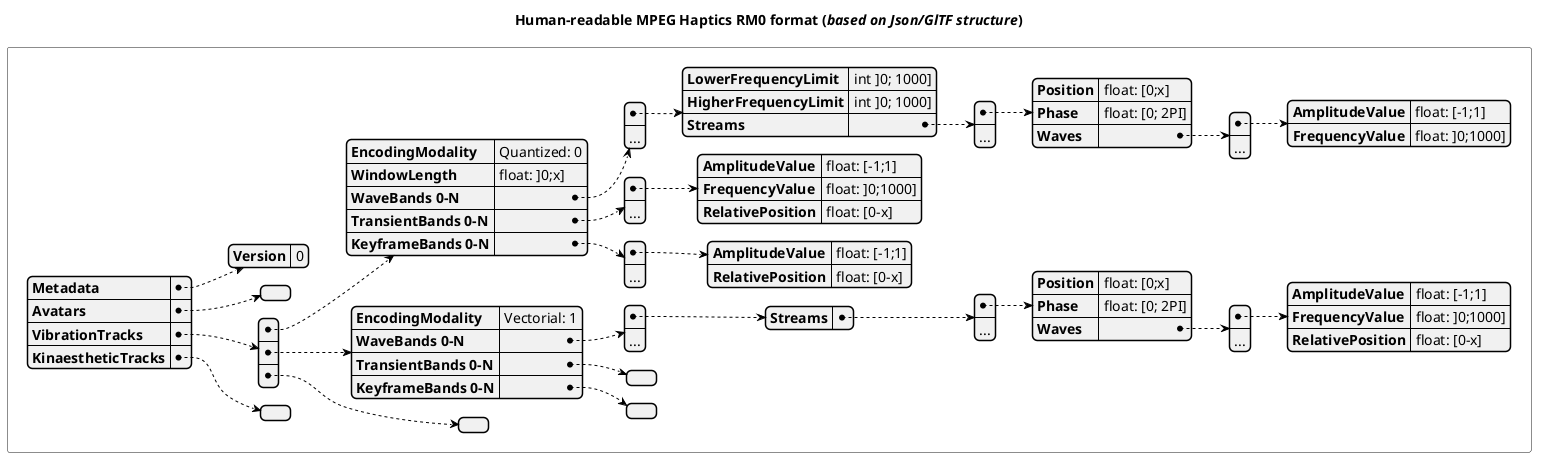 @startuml
left to right direction

!$data={
    "Metadata": {
        "Version": 0
    },
    "Avatars": { },
    "VibrationTracks": [
        {
            "EncodingModality": "Quantized: 0",
            "WindowLength": "float: ]0;x]",
            "WaveBands 0-N": [
                {
                    "LowerFrequencyLimit": "int ]0; 1000]",
                    "HigherFrequencyLimit": "int ]0; 1000]",
                    "Streams": [
                        {
                            "Position": "float: [0;x]",
                            "Phase": "float: [0; 2PI]",
                            "Waves": [
                                {
                                    "AmplitudeValue": "float: [-1;1]",
                                    "FrequencyValue": "float: ]0;1000]"
                                },
                                "..."
                            ]
                        },
                        "..."
                    ]
                },
                "..."
            ],
            "TransientBands 0-N": [
                {
                    "AmplitudeValue": "float: [-1;1]",
                    "FrequencyValue": "float: ]0;1000]",
                    "RelativePosition": "float: [0-x]"
                },
                "..."
            ],
            "KeyframeBands 0-N": [
                {
                    "AmplitudeValue": "float: [-1;1]",
                    "RelativePosition": "float: [0-x]"
                },
                "..."
            ]
        },
        {
            "EncodingModality": "Vectorial: 1",
            "WaveBands 0-N": [
                {
                    "Streams": [
                        {
                            "Position": "float: [0;x]",
                            "Phase": "float: [0; 2PI]",
                            "Waves": [
                                {
                                    "AmplitudeValue": "float: [-1;1]",
                                    "FrequencyValue": "float: ]0;1000]",
                                    "RelativePosition": "float: [0-x]"
                                },
                                "..."
                            ]
                        },
                        "..."
                    ]
                },
                "..."
            ],
            "TransientBands 0-N": [],
            "KeyframeBands 0-N": []
        },
        {}
    ],
    "KinaestheticTracks": []
}



title Human-readable MPEG Haptics RM0 format (//based on Json/GlTF structure//)

rectangle json #white as "
{{json
$data
}}
"
@enduml